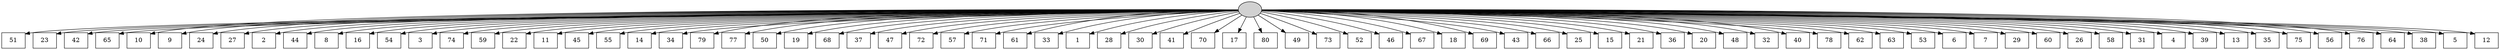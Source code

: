 digraph G {
0[style=filled, fillcolor=grey82, label=""];
1[shape=box,style=filled, fillcolor=white,label="51\n"];
2[shape=box,style=filled, fillcolor=white,label="23\n"];
3[shape=box,style=filled, fillcolor=white,label="42\n"];
4[shape=box,style=filled, fillcolor=white,label="65\n"];
5[shape=box,style=filled, fillcolor=white,label="10\n"];
6[shape=box,style=filled, fillcolor=white,label="9\n"];
7[shape=box,style=filled, fillcolor=white,label="24\n"];
8[shape=box,style=filled, fillcolor=white,label="27\n"];
9[shape=box,style=filled, fillcolor=white,label="2\n"];
10[shape=box,style=filled, fillcolor=white,label="44\n"];
11[shape=box,style=filled, fillcolor=white,label="8\n"];
12[shape=box,style=filled, fillcolor=white,label="16\n"];
13[shape=box,style=filled, fillcolor=white,label="54\n"];
14[shape=box,style=filled, fillcolor=white,label="3\n"];
15[shape=box,style=filled, fillcolor=white,label="74\n"];
16[shape=box,style=filled, fillcolor=white,label="59\n"];
17[shape=box,style=filled, fillcolor=white,label="22\n"];
18[shape=box,style=filled, fillcolor=white,label="11\n"];
19[shape=box,style=filled, fillcolor=white,label="45\n"];
20[shape=box,style=filled, fillcolor=white,label="55\n"];
21[shape=box,style=filled, fillcolor=white,label="14\n"];
22[shape=box,style=filled, fillcolor=white,label="34\n"];
23[shape=box,style=filled, fillcolor=white,label="79\n"];
24[shape=box,style=filled, fillcolor=white,label="77\n"];
25[shape=box,style=filled, fillcolor=white,label="50\n"];
26[shape=box,style=filled, fillcolor=white,label="19\n"];
27[shape=box,style=filled, fillcolor=white,label="68\n"];
28[shape=box,style=filled, fillcolor=white,label="37\n"];
29[shape=box,style=filled, fillcolor=white,label="47\n"];
30[shape=box,style=filled, fillcolor=white,label="72\n"];
31[shape=box,style=filled, fillcolor=white,label="57\n"];
32[shape=box,style=filled, fillcolor=white,label="71\n"];
33[shape=box,style=filled, fillcolor=white,label="61\n"];
34[shape=box,style=filled, fillcolor=white,label="33\n"];
35[shape=box,style=filled, fillcolor=white,label="1\n"];
36[shape=box,style=filled, fillcolor=white,label="28\n"];
37[shape=box,style=filled, fillcolor=white,label="30\n"];
38[shape=box,style=filled, fillcolor=white,label="41\n"];
39[shape=box,style=filled, fillcolor=white,label="70\n"];
40[shape=box,style=filled, fillcolor=white,label="17\n"];
41[shape=box,style=filled, fillcolor=white,label="80\n"];
42[shape=box,style=filled, fillcolor=white,label="49\n"];
43[shape=box,style=filled, fillcolor=white,label="73\n"];
44[shape=box,style=filled, fillcolor=white,label="52\n"];
45[shape=box,style=filled, fillcolor=white,label="46\n"];
46[shape=box,style=filled, fillcolor=white,label="67\n"];
47[shape=box,style=filled, fillcolor=white,label="18\n"];
48[shape=box,style=filled, fillcolor=white,label="69\n"];
49[shape=box,style=filled, fillcolor=white,label="43\n"];
50[shape=box,style=filled, fillcolor=white,label="66\n"];
51[shape=box,style=filled, fillcolor=white,label="25\n"];
52[shape=box,style=filled, fillcolor=white,label="15\n"];
53[shape=box,style=filled, fillcolor=white,label="21\n"];
54[shape=box,style=filled, fillcolor=white,label="36\n"];
55[shape=box,style=filled, fillcolor=white,label="20\n"];
56[shape=box,style=filled, fillcolor=white,label="48\n"];
57[shape=box,style=filled, fillcolor=white,label="32\n"];
58[shape=box,style=filled, fillcolor=white,label="40\n"];
59[shape=box,style=filled, fillcolor=white,label="78\n"];
60[shape=box,style=filled, fillcolor=white,label="62\n"];
61[shape=box,style=filled, fillcolor=white,label="63\n"];
62[shape=box,style=filled, fillcolor=white,label="53\n"];
63[shape=box,style=filled, fillcolor=white,label="6\n"];
64[shape=box,style=filled, fillcolor=white,label="7\n"];
65[shape=box,style=filled, fillcolor=white,label="29\n"];
66[shape=box,style=filled, fillcolor=white,label="60\n"];
67[shape=box,style=filled, fillcolor=white,label="26\n"];
68[shape=box,style=filled, fillcolor=white,label="58\n"];
69[shape=box,style=filled, fillcolor=white,label="31\n"];
70[shape=box,style=filled, fillcolor=white,label="4\n"];
71[shape=box,style=filled, fillcolor=white,label="39\n"];
72[shape=box,style=filled, fillcolor=white,label="13\n"];
73[shape=box,style=filled, fillcolor=white,label="35\n"];
74[shape=box,style=filled, fillcolor=white,label="75\n"];
75[shape=box,style=filled, fillcolor=white,label="56\n"];
76[shape=box,style=filled, fillcolor=white,label="76\n"];
77[shape=box,style=filled, fillcolor=white,label="64\n"];
78[shape=box,style=filled, fillcolor=white,label="38\n"];
79[shape=box,style=filled, fillcolor=white,label="5\n"];
80[shape=box,style=filled, fillcolor=white,label="12\n"];
0->1 ;
0->2 ;
0->3 ;
0->4 ;
0->5 ;
0->6 ;
0->7 ;
0->8 ;
0->9 ;
0->10 ;
0->11 ;
0->12 ;
0->13 ;
0->14 ;
0->15 ;
0->16 ;
0->17 ;
0->18 ;
0->19 ;
0->20 ;
0->21 ;
0->22 ;
0->23 ;
0->24 ;
0->25 ;
0->26 ;
0->27 ;
0->28 ;
0->29 ;
0->30 ;
0->31 ;
0->32 ;
0->33 ;
0->34 ;
0->35 ;
0->36 ;
0->37 ;
0->38 ;
0->39 ;
0->40 ;
0->41 ;
0->42 ;
0->43 ;
0->44 ;
0->45 ;
0->46 ;
0->47 ;
0->48 ;
0->49 ;
0->50 ;
0->51 ;
0->52 ;
0->53 ;
0->54 ;
0->55 ;
0->56 ;
0->57 ;
0->58 ;
0->59 ;
0->60 ;
0->61 ;
0->62 ;
0->63 ;
0->64 ;
0->65 ;
0->66 ;
0->67 ;
0->68 ;
0->69 ;
0->70 ;
0->71 ;
0->72 ;
0->73 ;
0->74 ;
0->75 ;
0->76 ;
0->77 ;
0->78 ;
0->79 ;
0->80 ;
}
